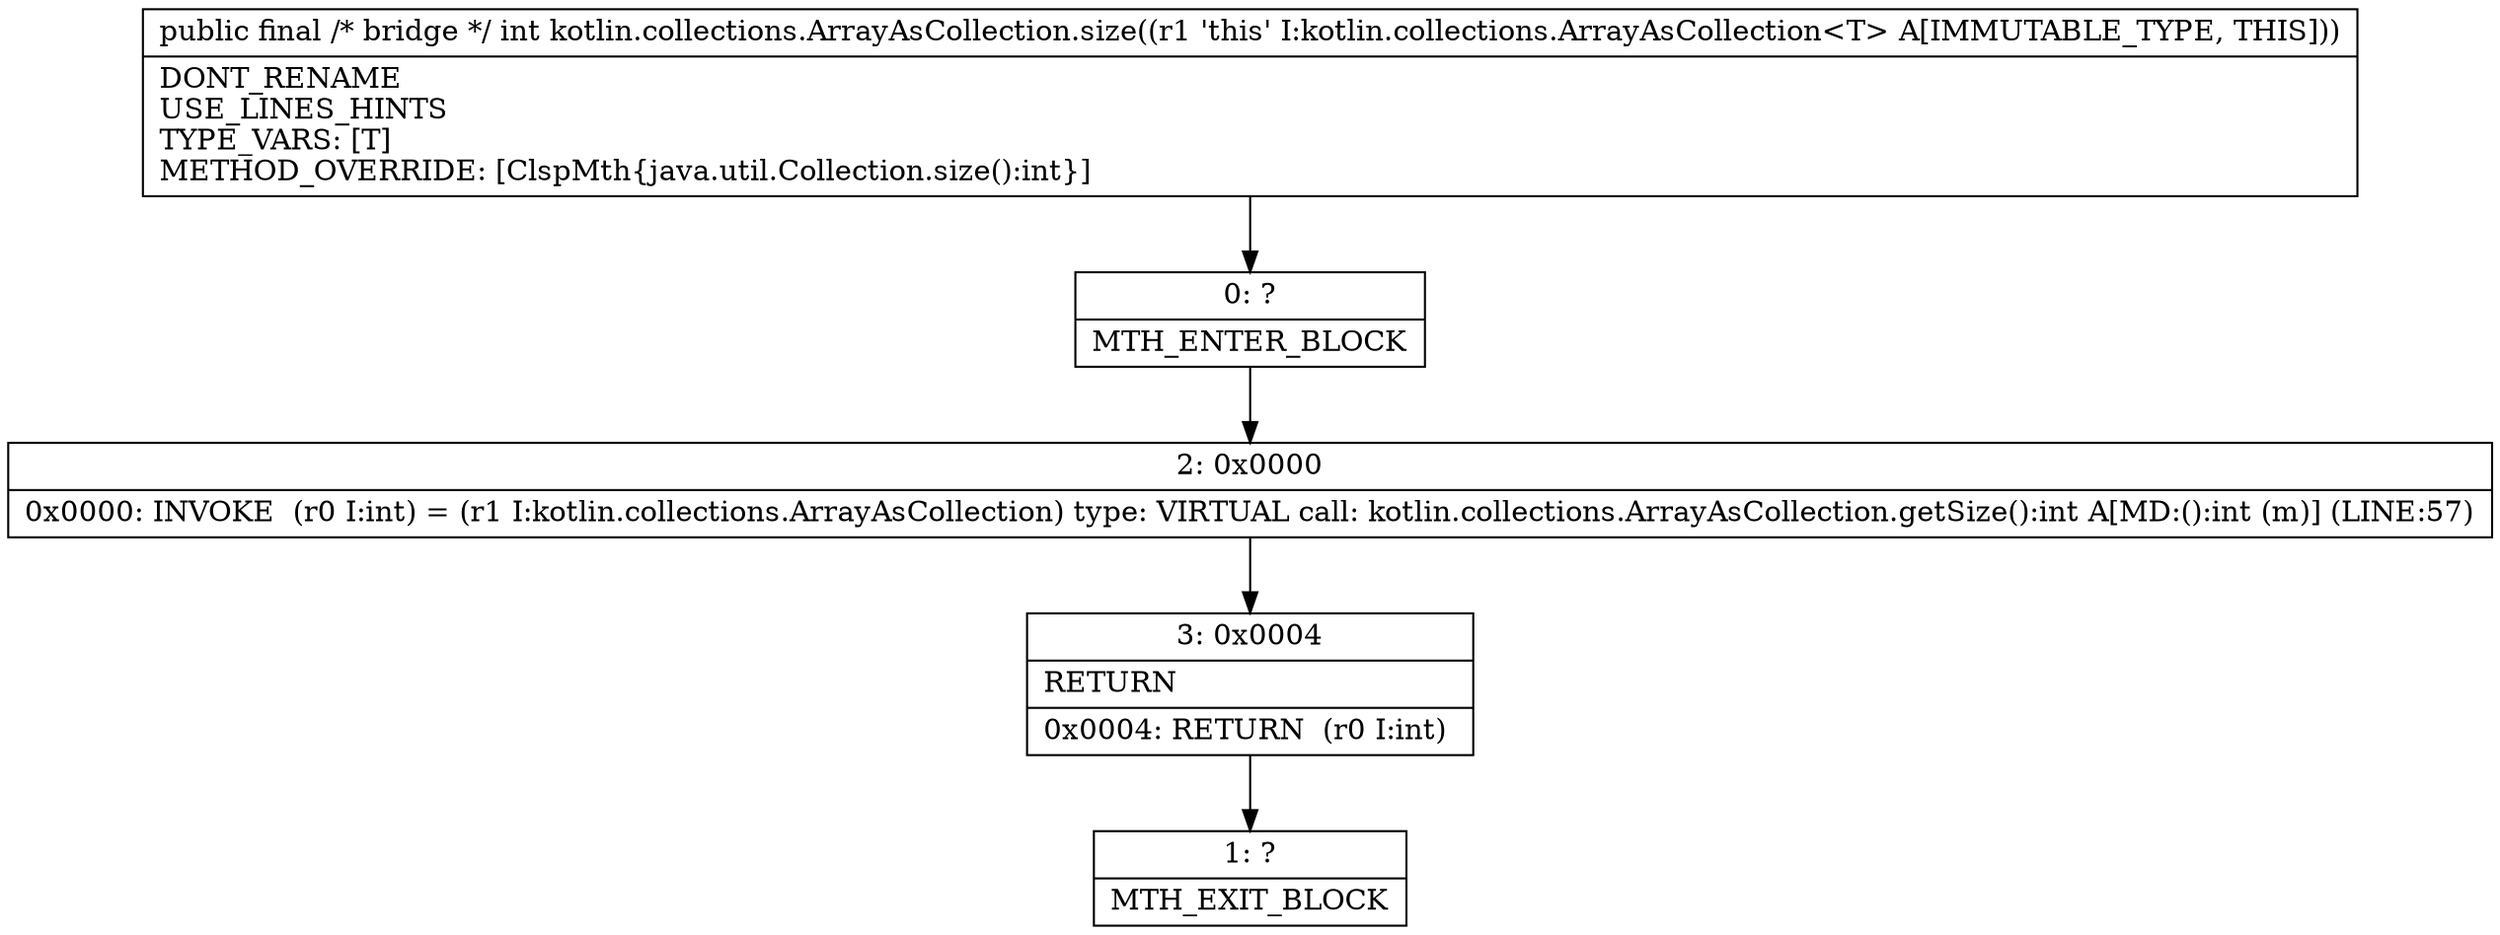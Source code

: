 digraph "CFG forkotlin.collections.ArrayAsCollection.size()I" {
Node_0 [shape=record,label="{0\:\ ?|MTH_ENTER_BLOCK\l}"];
Node_2 [shape=record,label="{2\:\ 0x0000|0x0000: INVOKE  (r0 I:int) = (r1 I:kotlin.collections.ArrayAsCollection) type: VIRTUAL call: kotlin.collections.ArrayAsCollection.getSize():int A[MD:():int (m)] (LINE:57)\l}"];
Node_3 [shape=record,label="{3\:\ 0x0004|RETURN\l|0x0004: RETURN  (r0 I:int) \l}"];
Node_1 [shape=record,label="{1\:\ ?|MTH_EXIT_BLOCK\l}"];
MethodNode[shape=record,label="{public final \/* bridge *\/ int kotlin.collections.ArrayAsCollection.size((r1 'this' I:kotlin.collections.ArrayAsCollection\<T\> A[IMMUTABLE_TYPE, THIS]))  | DONT_RENAME\lUSE_LINES_HINTS\lTYPE_VARS: [T]\lMETHOD_OVERRIDE: [ClspMth\{java.util.Collection.size():int\}]\l}"];
MethodNode -> Node_0;Node_0 -> Node_2;
Node_2 -> Node_3;
Node_3 -> Node_1;
}


